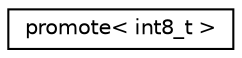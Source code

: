 digraph "Graphical Class Hierarchy"
{
 // LATEX_PDF_SIZE
  edge [fontname="Helvetica",fontsize="10",labelfontname="Helvetica",labelfontsize="10"];
  node [fontname="Helvetica",fontsize="10",shape=record];
  rankdir="LR";
  Node0 [label="promote\< int8_t \>",height=0.2,width=0.4,color="black", fillcolor="white", style="filled",URL="$structarm__compute_1_1wrapper_1_1traits_1_1promote_3_01int8__t_01_4.xhtml",tooltip=" "];
}
